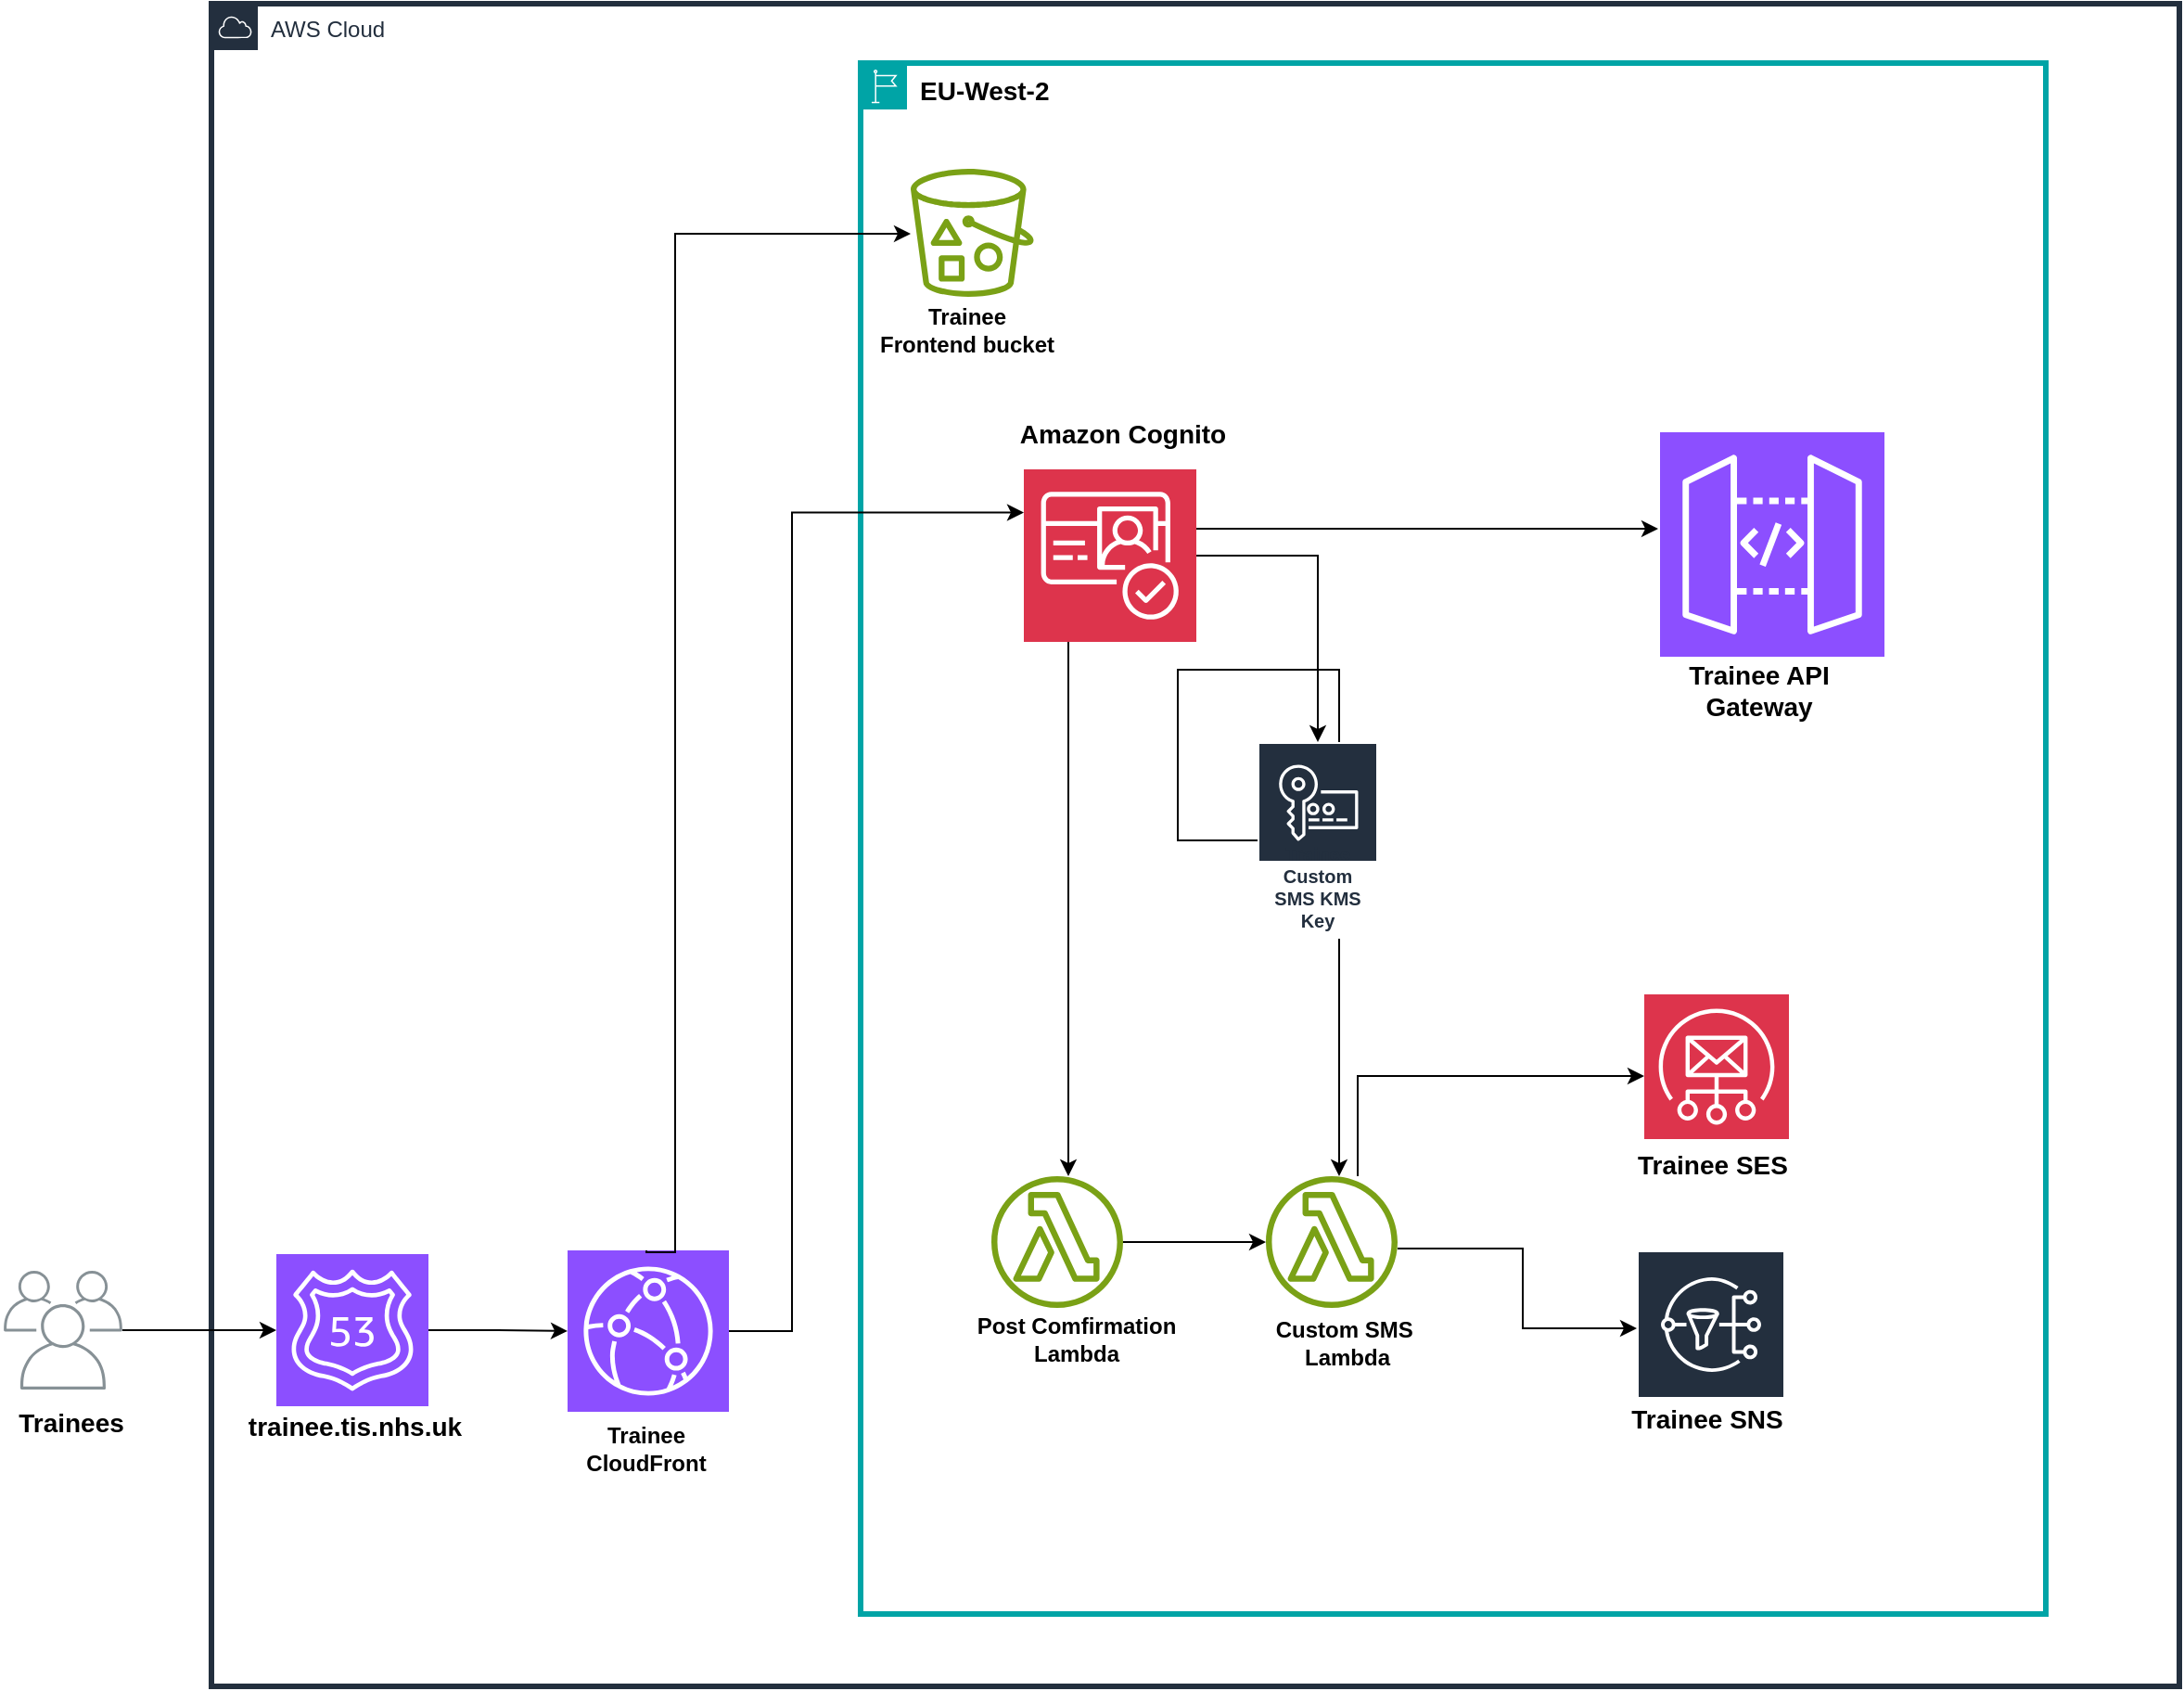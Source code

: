 <mxfile version="28.0.9" pages="2">
  <diagram name="Page-1" id="MBI44EJJOoo2Y8QBGfnS">
    <mxGraphModel dx="2258" dy="850" grid="0" gridSize="10" guides="1" tooltips="1" connect="1" arrows="1" fold="1" page="1" pageScale="1" pageWidth="827" pageHeight="1169" background="none" math="0" shadow="0">
      <root>
        <mxCell id="0" />
        <mxCell id="1" parent="0" />
        <mxCell id="8z1Czuowc_zQJv4U1ZUe-1" value="AWS Cloud" style="points=[[0,0],[0.25,0],[0.5,0],[0.75,0],[1,0],[1,0.25],[1,0.5],[1,0.75],[1,1],[0.75,1],[0.5,1],[0.25,1],[0,1],[0,0.75],[0,0.5],[0,0.25]];outlineConnect=0;gradientColor=none;html=1;whiteSpace=wrap;fontSize=12;fontStyle=0;container=1;pointerEvents=0;collapsible=0;recursiveResize=0;shape=mxgraph.aws4.group;grIcon=mxgraph.aws4.group_aws_cloud;strokeColor=#232F3E;fillColor=none;verticalAlign=top;align=left;spacingLeft=30;fontColor=#232F3E;dashed=0;strokeWidth=3;" parent="1" vertex="1">
          <mxGeometry x="121" y="56" width="1061" height="907" as="geometry" />
        </mxCell>
        <mxCell id="oy1zIcQ2R4JUwzFLY2nQ-2" value="&lt;font face=&quot;Helvetica&quot; style=&quot;font-size: 14px; color: light-dark(rgb(0, 0, 0), rgb(255, 255, 255));&quot;&gt;&lt;b style=&quot;&quot;&gt;EU-West-2&lt;/b&gt;&lt;/font&gt;" style="points=[[0,0],[0.25,0],[0.5,0],[0.75,0],[1,0],[1,0.25],[1,0.5],[1,0.75],[1,1],[0.75,1],[0.5,1],[0.25,1],[0,1],[0,0.75],[0,0.5],[0,0.25]];outlineConnect=0;gradientColor=none;html=1;whiteSpace=wrap;fontSize=12;fontStyle=0;container=1;pointerEvents=0;collapsible=0;recursiveResize=0;shape=mxgraph.aws4.group;grIcon=mxgraph.aws4.group_region;strokeColor=light-dark(#00A4A6,#1A3300);fillColor=none;verticalAlign=top;align=left;spacingLeft=30;fontColor=#147EBA;strokeWidth=3;" parent="8z1Czuowc_zQJv4U1ZUe-1" vertex="1">
          <mxGeometry x="350" y="32" width="639" height="836" as="geometry" />
        </mxCell>
        <mxCell id="oy1zIcQ2R4JUwzFLY2nQ-32" style="edgeStyle=orthogonalEdgeStyle;rounded=0;orthogonalLoop=1;jettySize=auto;html=1;" parent="oy1zIcQ2R4JUwzFLY2nQ-2" source="oy1zIcQ2R4JUwzFLY2nQ-3" target="oy1zIcQ2R4JUwzFLY2nQ-8" edge="1">
          <mxGeometry relative="1" as="geometry">
            <Array as="points">
              <mxPoint x="112" y="509" />
              <mxPoint x="112" y="509" />
            </Array>
          </mxGeometry>
        </mxCell>
        <mxCell id="oy1zIcQ2R4JUwzFLY2nQ-33" style="edgeStyle=orthogonalEdgeStyle;rounded=0;orthogonalLoop=1;jettySize=auto;html=1;" parent="oy1zIcQ2R4JUwzFLY2nQ-2" source="oy1zIcQ2R4JUwzFLY2nQ-40" target="oy1zIcQ2R4JUwzFLY2nQ-7" edge="1">
          <mxGeometry relative="1" as="geometry">
            <Array as="points">
              <mxPoint x="171" y="327" />
              <mxPoint x="258" y="327" />
            </Array>
          </mxGeometry>
        </mxCell>
        <mxCell id="oy1zIcQ2R4JUwzFLY2nQ-39" style="edgeStyle=orthogonalEdgeStyle;rounded=0;orthogonalLoop=1;jettySize=auto;html=1;" parent="oy1zIcQ2R4JUwzFLY2nQ-2" source="oy1zIcQ2R4JUwzFLY2nQ-3" edge="1">
          <mxGeometry relative="1" as="geometry">
            <mxPoint x="430" y="251" as="targetPoint" />
            <Array as="points">
              <mxPoint x="369" y="251" />
              <mxPoint x="369" y="251" />
            </Array>
          </mxGeometry>
        </mxCell>
        <mxCell id="oy1zIcQ2R4JUwzFLY2nQ-3" value="" style="sketch=0;points=[[0,0,0],[0.25,0,0],[0.5,0,0],[0.75,0,0],[1,0,0],[0,1,0],[0.25,1,0],[0.5,1,0],[0.75,1,0],[1,1,0],[0,0.25,0],[0,0.5,0],[0,0.75,0],[1,0.25,0],[1,0.5,0],[1,0.75,0]];outlineConnect=0;fontColor=#232F3E;fillColor=light-dark(#DD344C,#FF6666);strokeColor=#ffffff;dashed=0;verticalLabelPosition=bottom;verticalAlign=top;align=center;html=1;fontSize=12;fontStyle=0;aspect=fixed;shape=mxgraph.aws4.resourceIcon;resIcon=mxgraph.aws4.cognito;" parent="oy1zIcQ2R4JUwzFLY2nQ-2" vertex="1">
          <mxGeometry x="88" y="219" width="93" height="93" as="geometry" />
        </mxCell>
        <mxCell id="dRwr2UJqyxk_xct62dgn-3" value="&lt;b&gt;&lt;font style=&quot;font-size: 14px;&quot;&gt;Amazon Cognito&lt;/font&gt;&lt;/b&gt;" style="text;html=1;align=center;verticalAlign=middle;resizable=0;points=[];autosize=1;strokeColor=none;fillColor=none;" parent="oy1zIcQ2R4JUwzFLY2nQ-2" vertex="1">
          <mxGeometry x="75.5" y="185" width="130" height="30" as="geometry" />
        </mxCell>
        <mxCell id="oy1zIcQ2R4JUwzFLY2nQ-35" style="edgeStyle=orthogonalEdgeStyle;rounded=0;orthogonalLoop=1;jettySize=auto;html=1;" parent="oy1zIcQ2R4JUwzFLY2nQ-2" source="oy1zIcQ2R4JUwzFLY2nQ-7" target="oy1zIcQ2R4JUwzFLY2nQ-16" edge="1">
          <mxGeometry relative="1" as="geometry">
            <Array as="points">
              <mxPoint x="268" y="546" />
            </Array>
          </mxGeometry>
        </mxCell>
        <mxCell id="oy1zIcQ2R4JUwzFLY2nQ-36" style="edgeStyle=orthogonalEdgeStyle;rounded=0;orthogonalLoop=1;jettySize=auto;html=1;" parent="oy1zIcQ2R4JUwzFLY2nQ-2" source="oy1zIcQ2R4JUwzFLY2nQ-7" target="oy1zIcQ2R4JUwzFLY2nQ-15" edge="1">
          <mxGeometry relative="1" as="geometry">
            <Array as="points">
              <mxPoint x="357" y="639" />
              <mxPoint x="357" y="682" />
            </Array>
          </mxGeometry>
        </mxCell>
        <mxCell id="oy1zIcQ2R4JUwzFLY2nQ-7" value="" style="sketch=0;outlineConnect=0;fontColor=#232F3E;gradientColor=none;fillColor=#7AA116;strokeColor=none;dashed=0;verticalLabelPosition=bottom;verticalAlign=top;align=center;html=1;fontSize=12;fontStyle=0;aspect=fixed;pointerEvents=1;shape=mxgraph.aws4.lambda_function;" parent="oy1zIcQ2R4JUwzFLY2nQ-2" vertex="1">
          <mxGeometry x="218.5" y="600" width="71" height="71" as="geometry" />
        </mxCell>
        <mxCell id="oy1zIcQ2R4JUwzFLY2nQ-42" style="edgeStyle=orthogonalEdgeStyle;rounded=0;orthogonalLoop=1;jettySize=auto;html=1;" parent="oy1zIcQ2R4JUwzFLY2nQ-2" source="oy1zIcQ2R4JUwzFLY2nQ-8" target="oy1zIcQ2R4JUwzFLY2nQ-7" edge="1">
          <mxGeometry relative="1" as="geometry" />
        </mxCell>
        <mxCell id="oy1zIcQ2R4JUwzFLY2nQ-8" value="" style="sketch=0;outlineConnect=0;fontColor=#232F3E;gradientColor=none;fillColor=#7AA116;strokeColor=none;dashed=0;verticalLabelPosition=bottom;verticalAlign=top;align=center;html=1;fontSize=12;fontStyle=0;aspect=fixed;pointerEvents=1;shape=mxgraph.aws4.lambda_function;" parent="oy1zIcQ2R4JUwzFLY2nQ-2" vertex="1">
          <mxGeometry x="70.5" y="600" width="71" height="71" as="geometry" />
        </mxCell>
        <mxCell id="oy1zIcQ2R4JUwzFLY2nQ-11" value="&lt;b&gt;&lt;font style=&quot;font-size: 12px;&quot;&gt;Post Comfirmation&lt;br&gt;Lambda&lt;/font&gt;&lt;/b&gt;" style="text;html=1;align=center;verticalAlign=middle;resizable=0;points=[];autosize=1;strokeColor=none;fillColor=none;" parent="oy1zIcQ2R4JUwzFLY2nQ-2" vertex="1">
          <mxGeometry x="53" y="667" width="125" height="41" as="geometry" />
        </mxCell>
        <mxCell id="oy1zIcQ2R4JUwzFLY2nQ-12" value="&lt;b style=&quot;&quot;&gt;&lt;font style=&quot;font-size: 12px;&quot;&gt;Custom SMS&amp;nbsp;&lt;br&gt;Lambda&lt;/font&gt;&lt;/b&gt;" style="text;html=1;align=center;verticalAlign=middle;resizable=0;points=[];autosize=1;strokeColor=none;fillColor=none;" parent="oy1zIcQ2R4JUwzFLY2nQ-2" vertex="1">
          <mxGeometry x="214" y="669.5" width="95" height="41" as="geometry" />
        </mxCell>
        <mxCell id="oy1zIcQ2R4JUwzFLY2nQ-15" value="" style="sketch=0;outlineConnect=0;fontColor=#232F3E;gradientColor=none;strokeColor=#ffffff;fillColor=#232F3E;dashed=0;verticalLabelPosition=middle;verticalAlign=bottom;align=center;html=1;whiteSpace=wrap;fontSize=10;fontStyle=1;spacing=3;shape=mxgraph.aws4.productIcon;prIcon=mxgraph.aws4.sns;" parent="oy1zIcQ2R4JUwzFLY2nQ-2" vertex="1">
          <mxGeometry x="418.5" y="640" width="80" height="100" as="geometry" />
        </mxCell>
        <mxCell id="oy1zIcQ2R4JUwzFLY2nQ-16" value="" style="sketch=0;points=[[0,0,0],[0.25,0,0],[0.5,0,0],[0.75,0,0],[1,0,0],[0,1,0],[0.25,1,0],[0.5,1,0],[0.75,1,0],[1,1,0],[0,0.25,0],[0,0.5,0],[0,0.75,0],[1,0.25,0],[1,0.5,0],[1,0.75,0]];outlineConnect=0;fontColor=#232F3E;fillColor=#DD344C;strokeColor=#ffffff;dashed=0;verticalLabelPosition=bottom;verticalAlign=top;align=center;html=1;fontSize=12;fontStyle=0;aspect=fixed;shape=mxgraph.aws4.resourceIcon;resIcon=mxgraph.aws4.simple_email_service;" parent="oy1zIcQ2R4JUwzFLY2nQ-2" vertex="1">
          <mxGeometry x="422.5" y="502" width="78" height="78" as="geometry" />
        </mxCell>
        <mxCell id="oy1zIcQ2R4JUwzFLY2nQ-20" value="&lt;b&gt;&lt;font style=&quot;font-size: 14px;&quot;&gt;Trainee&amp;nbsp;SNS&lt;/font&gt;&lt;/b&gt;" style="text;html=1;align=center;verticalAlign=middle;resizable=0;points=[];autosize=1;strokeColor=none;fillColor=none;" parent="oy1zIcQ2R4JUwzFLY2nQ-2" vertex="1">
          <mxGeometry x="405.5" y="716" width="100" height="29" as="geometry" />
        </mxCell>
        <mxCell id="oy1zIcQ2R4JUwzFLY2nQ-18" value="&lt;b&gt;&lt;font style=&quot;font-size: 14px;&quot;&gt;Trainee SES&lt;/font&gt;&lt;/b&gt;" style="text;html=1;align=center;verticalAlign=middle;resizable=0;points=[];autosize=1;strokeColor=none;fillColor=none;" parent="oy1zIcQ2R4JUwzFLY2nQ-2" vertex="1">
          <mxGeometry x="409" y="579" width="99" height="29" as="geometry" />
        </mxCell>
        <mxCell id="oy1zIcQ2R4JUwzFLY2nQ-38" value="&lt;span style=&quot;font-size: 14px;&quot;&gt;&lt;b&gt;Trainee API &lt;br&gt;Gateway&lt;/b&gt;&lt;/span&gt;" style="text;html=1;align=center;verticalAlign=middle;resizable=0;points=[];autosize=1;strokeColor=none;fillColor=none;" parent="oy1zIcQ2R4JUwzFLY2nQ-2" vertex="1">
          <mxGeometry x="437" y="315" width="94" height="46" as="geometry" />
        </mxCell>
        <mxCell id="oy1zIcQ2R4JUwzFLY2nQ-41" value="" style="edgeStyle=orthogonalEdgeStyle;rounded=0;orthogonalLoop=1;jettySize=auto;html=1;" parent="oy1zIcQ2R4JUwzFLY2nQ-2" source="oy1zIcQ2R4JUwzFLY2nQ-3" target="oy1zIcQ2R4JUwzFLY2nQ-40" edge="1">
          <mxGeometry relative="1" as="geometry">
            <mxPoint x="668" y="397" as="sourcePoint" />
            <mxPoint x="755" y="661" as="targetPoint" />
            <Array as="points" />
          </mxGeometry>
        </mxCell>
        <mxCell id="oy1zIcQ2R4JUwzFLY2nQ-40" value="Trainee Custom&lt;br&gt;SMS KMS Key" style="sketch=0;outlineConnect=0;fontColor=#232F3E;gradientColor=none;strokeColor=#ffffff;fillColor=#232F3E;dashed=0;verticalLabelPosition=middle;verticalAlign=bottom;align=center;html=1;whiteSpace=wrap;fontSize=10;fontStyle=1;spacing=3;shape=mxgraph.aws4.productIcon;prIcon=mxgraph.aws4.key_management_service;" parent="oy1zIcQ2R4JUwzFLY2nQ-2" vertex="1">
          <mxGeometry x="214" y="366" width="65" height="106" as="geometry" />
        </mxCell>
        <mxCell id="oy1zIcQ2R4JUwzFLY2nQ-43" value="" style="sketch=0;points=[[0,0,0],[0.25,0,0],[0.5,0,0],[0.75,0,0],[1,0,0],[0,1,0],[0.25,1,0],[0.5,1,0],[0.75,1,0],[1,1,0],[0,0.25,0],[0,0.5,0],[0,0.75,0],[1,0.25,0],[1,0.5,0],[1,0.75,0]];outlineConnect=0;fontColor=#232F3E;fillColor=#8C4FFF;strokeColor=#ffffff;dashed=0;verticalLabelPosition=bottom;verticalAlign=top;align=center;html=1;fontSize=12;fontStyle=0;aspect=fixed;shape=mxgraph.aws4.resourceIcon;resIcon=mxgraph.aws4.api_gateway;" parent="oy1zIcQ2R4JUwzFLY2nQ-2" vertex="1">
          <mxGeometry x="431" y="199" width="121" height="121" as="geometry" />
        </mxCell>
        <mxCell id="oy1zIcQ2R4JUwzFLY2nQ-24" value="" style="sketch=0;outlineConnect=0;fontColor=#232F3E;gradientColor=none;fillColor=#7AA116;strokeColor=none;dashed=0;verticalLabelPosition=bottom;verticalAlign=top;align=center;html=1;fontSize=12;fontStyle=0;aspect=fixed;pointerEvents=1;shape=mxgraph.aws4.bucket_with_objects;" parent="oy1zIcQ2R4JUwzFLY2nQ-2" vertex="1">
          <mxGeometry x="27.0" y="57" width="66.34" height="69" as="geometry" />
        </mxCell>
        <mxCell id="oy1zIcQ2R4JUwzFLY2nQ-25" value="&lt;b&gt;&lt;font style=&quot;font-size: 12px;&quot;&gt;Trainee&lt;br&gt;Frontend bucket&lt;br&gt;&lt;/font&gt;&lt;/b&gt;" style="text;html=1;align=center;verticalAlign=middle;resizable=0;points=[];autosize=1;strokeColor=none;fillColor=none;" parent="oy1zIcQ2R4JUwzFLY2nQ-2" vertex="1">
          <mxGeometry x="1.0" y="123" width="112" height="41" as="geometry" />
        </mxCell>
        <mxCell id="oy1zIcQ2R4JUwzFLY2nQ-4" value="" style="sketch=0;points=[[0,0,0],[0.25,0,0],[0.5,0,0],[0.75,0,0],[1,0,0],[0,1,0],[0.25,1,0],[0.5,1,0],[0.75,1,0],[1,1,0],[0,0.25,0],[0,0.5,0],[0,0.75,0],[1,0.25,0],[1,0.5,0],[1,0.75,0]];outlineConnect=0;fontColor=#232F3E;fillColor=#8C4FFF;strokeColor=#ffffff;dashed=0;verticalLabelPosition=bottom;verticalAlign=top;align=center;html=1;fontSize=12;fontStyle=0;aspect=fixed;shape=mxgraph.aws4.resourceIcon;resIcon=mxgraph.aws4.cloudfront;" parent="8z1Czuowc_zQJv4U1ZUe-1" vertex="1">
          <mxGeometry x="192" y="672" width="87" height="87" as="geometry" />
        </mxCell>
        <mxCell id="oy1zIcQ2R4JUwzFLY2nQ-6" value="&lt;b&gt;&lt;font style=&quot;font-size: 12px;&quot;&gt;Trainee&lt;br&gt;CloudFront&lt;/font&gt;&lt;/b&gt;" style="text;html=1;align=center;verticalAlign=middle;resizable=0;points=[];autosize=1;strokeColor=none;fillColor=none;" parent="8z1Czuowc_zQJv4U1ZUe-1" vertex="1">
          <mxGeometry x="192" y="758" width="83" height="41" as="geometry" />
        </mxCell>
        <mxCell id="oy1zIcQ2R4JUwzFLY2nQ-23" value="" style="edgeStyle=orthogonalEdgeStyle;rounded=0;orthogonalLoop=1;jettySize=auto;html=1;" parent="8z1Czuowc_zQJv4U1ZUe-1" source="oy1zIcQ2R4JUwzFLY2nQ-21" target="oy1zIcQ2R4JUwzFLY2nQ-4" edge="1">
          <mxGeometry relative="1" as="geometry" />
        </mxCell>
        <mxCell id="oy1zIcQ2R4JUwzFLY2nQ-21" value="" style="sketch=0;points=[[0,0,0],[0.25,0,0],[0.5,0,0],[0.75,0,0],[1,0,0],[0,1,0],[0.25,1,0],[0.5,1,0],[0.75,1,0],[1,1,0],[0,0.25,0],[0,0.5,0],[0,0.75,0],[1,0.25,0],[1,0.5,0],[1,0.75,0]];outlineConnect=0;fontColor=#232F3E;fillColor=#8C4FFF;strokeColor=#ffffff;dashed=0;verticalLabelPosition=bottom;verticalAlign=top;align=center;html=1;fontSize=12;fontStyle=0;aspect=fixed;shape=mxgraph.aws4.resourceIcon;resIcon=mxgraph.aws4.route_53;" parent="8z1Czuowc_zQJv4U1ZUe-1" vertex="1">
          <mxGeometry x="35" y="674" width="82" height="82" as="geometry" />
        </mxCell>
        <mxCell id="oy1zIcQ2R4JUwzFLY2nQ-22" value="&lt;b style=&quot;&quot;&gt;&lt;font style=&quot;font-size: 14px;&quot;&gt;trainee.tis.nhs.uk&lt;/font&gt;&lt;/b&gt;" style="text;html=1;align=center;verticalAlign=middle;resizable=0;points=[];autosize=1;strokeColor=none;fillColor=none;" parent="8z1Czuowc_zQJv4U1ZUe-1" vertex="1">
          <mxGeometry x="10" y="752" width="133" height="29" as="geometry" />
        </mxCell>
        <mxCell id="oy1zIcQ2R4JUwzFLY2nQ-26" style="edgeStyle=orthogonalEdgeStyle;rounded=0;orthogonalLoop=1;jettySize=auto;html=1;exitX=0.5;exitY=0;exitDx=0;exitDy=0;exitPerimeter=0;" parent="8z1Czuowc_zQJv4U1ZUe-1" target="oy1zIcQ2R4JUwzFLY2nQ-24" edge="1">
          <mxGeometry relative="1" as="geometry">
            <mxPoint x="234.5" y="672" as="sourcePoint" />
            <mxPoint x="235" y="207" as="targetPoint" />
            <Array as="points">
              <mxPoint x="235" y="673" />
              <mxPoint x="250" y="673" />
              <mxPoint x="250" y="124" />
            </Array>
          </mxGeometry>
        </mxCell>
        <mxCell id="oy1zIcQ2R4JUwzFLY2nQ-31" style="edgeStyle=orthogonalEdgeStyle;rounded=0;orthogonalLoop=1;jettySize=auto;html=1;entryX=0;entryY=0.25;entryDx=0;entryDy=0;entryPerimeter=0;" parent="8z1Czuowc_zQJv4U1ZUe-1" source="oy1zIcQ2R4JUwzFLY2nQ-4" target="oy1zIcQ2R4JUwzFLY2nQ-3" edge="1">
          <mxGeometry relative="1" as="geometry">
            <Array as="points">
              <mxPoint x="313" y="716" />
              <mxPoint x="313" y="274" />
            </Array>
          </mxGeometry>
        </mxCell>
        <mxCell id="oy1zIcQ2R4JUwzFLY2nQ-49" style="edgeStyle=orthogonalEdgeStyle;rounded=0;orthogonalLoop=1;jettySize=auto;html=1;" parent="1" source="oy1zIcQ2R4JUwzFLY2nQ-45" target="oy1zIcQ2R4JUwzFLY2nQ-21" edge="1">
          <mxGeometry relative="1" as="geometry" />
        </mxCell>
        <mxCell id="oy1zIcQ2R4JUwzFLY2nQ-45" value="" style="sketch=0;outlineConnect=0;gradientColor=none;fontColor=#545B64;strokeColor=none;fillColor=#879196;dashed=0;verticalLabelPosition=bottom;verticalAlign=top;align=center;html=1;fontSize=12;fontStyle=0;aspect=fixed;shape=mxgraph.aws4.illustration_users;pointerEvents=1" parent="1" vertex="1">
          <mxGeometry x="9" y="739" width="64" height="64" as="geometry" />
        </mxCell>
        <mxCell id="oy1zIcQ2R4JUwzFLY2nQ-46" value="&lt;b style=&quot;&quot;&gt;&lt;font style=&quot;font-size: 14px;&quot;&gt;Trainees&lt;/font&gt;&lt;/b&gt;" style="text;html=1;align=center;verticalAlign=middle;resizable=0;points=[];autosize=1;strokeColor=none;fillColor=none;" parent="1" vertex="1">
          <mxGeometry x="7" y="806" width="75" height="29" as="geometry" />
        </mxCell>
      </root>
    </mxGraphModel>
  </diagram>
  <diagram id="jZfzlFDYPmrCQ1H-l_xB" name="Page-2">
    <mxGraphModel dx="2946" dy="1137" grid="1" gridSize="10" guides="1" tooltips="1" connect="1" arrows="1" fold="1" page="1" pageScale="1" pageWidth="827" pageHeight="1169" math="0" shadow="0">
      <root>
        <mxCell id="0" />
        <mxCell id="1" parent="0" />
      </root>
    </mxGraphModel>
  </diagram>
</mxfile>
